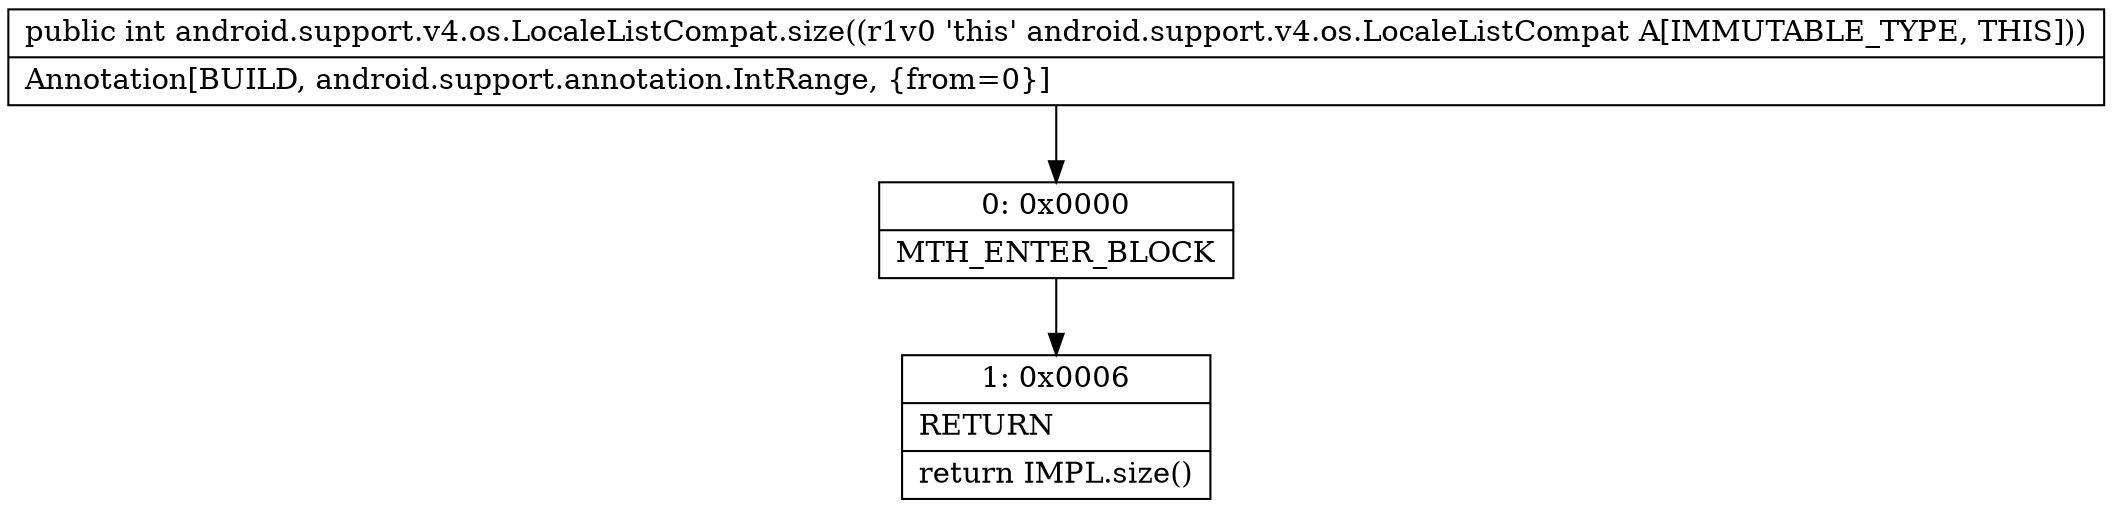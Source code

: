 digraph "CFG forandroid.support.v4.os.LocaleListCompat.size()I" {
Node_0 [shape=record,label="{0\:\ 0x0000|MTH_ENTER_BLOCK\l}"];
Node_1 [shape=record,label="{1\:\ 0x0006|RETURN\l|return IMPL.size()\l}"];
MethodNode[shape=record,label="{public int android.support.v4.os.LocaleListCompat.size((r1v0 'this' android.support.v4.os.LocaleListCompat A[IMMUTABLE_TYPE, THIS]))  | Annotation[BUILD, android.support.annotation.IntRange, \{from=0\}]\l}"];
MethodNode -> Node_0;
Node_0 -> Node_1;
}


